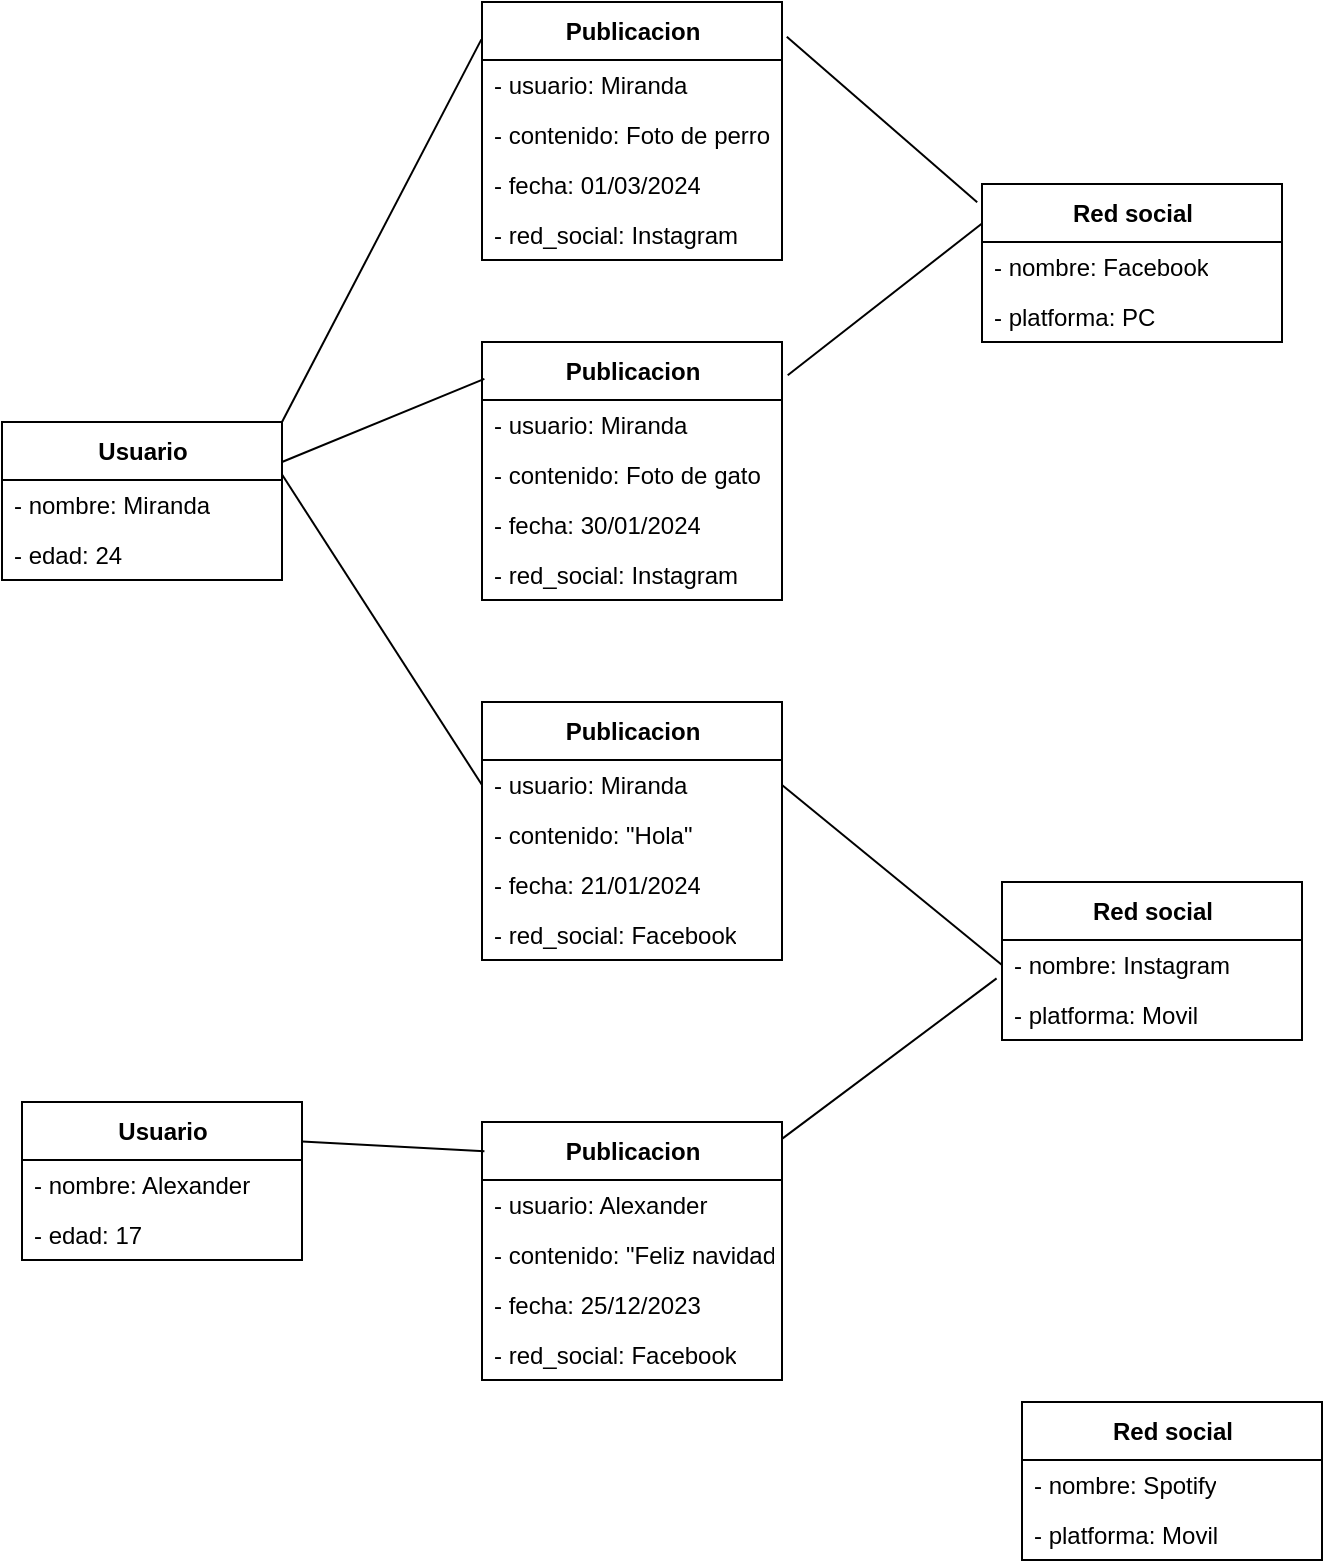 <mxfile>
    <diagram id="Mf8dK57lE3pj6ywRgIBl" name="Page-1">
        <mxGraphModel dx="1211" dy="1349" grid="1" gridSize="10" guides="1" tooltips="1" connect="1" arrows="1" fold="1" page="1" pageScale="1" pageWidth="850" pageHeight="1100" background="#ffffff" math="0" shadow="0">
            <root>
                <mxCell id="0"/>
                <mxCell id="1" parent="0"/>
                <mxCell id="2" value="Usuario" style="swimlane;fontStyle=1;align=center;verticalAlign=middle;childLayout=stackLayout;horizontal=1;startSize=29;horizontalStack=0;resizeParent=1;resizeParentMax=0;resizeLast=0;collapsible=0;marginBottom=0;html=1;fillColor=#FFFFFF;fontColor=#000000;strokeColor=#000000;" parent="1" vertex="1">
                    <mxGeometry x="70" y="320" width="140" height="79" as="geometry"/>
                </mxCell>
                <mxCell id="3" value="- nombre: Miranda" style="text;html=1;strokeColor=none;fillColor=none;align=left;verticalAlign=middle;spacingLeft=4;spacingRight=4;overflow=hidden;rotatable=0;points=[[0,0.5],[1,0.5]];portConstraint=eastwest;fontColor=#000000;" parent="2" vertex="1">
                    <mxGeometry y="29" width="140" height="25" as="geometry"/>
                </mxCell>
                <mxCell id="4" value="- edad: 24" style="text;html=1;strokeColor=none;fillColor=none;align=left;verticalAlign=middle;spacingLeft=4;spacingRight=4;overflow=hidden;rotatable=0;points=[[0,0.5],[1,0.5]];portConstraint=eastwest;fontColor=#000000;" parent="2" vertex="1">
                    <mxGeometry y="54" width="140" height="25" as="geometry"/>
                </mxCell>
                <mxCell id="6" value="Usuario" style="swimlane;fontStyle=1;align=center;verticalAlign=middle;childLayout=stackLayout;horizontal=1;startSize=29;horizontalStack=0;resizeParent=1;resizeParentMax=0;resizeLast=0;collapsible=0;marginBottom=0;html=1;fillColor=#FFFFFF;fontColor=#000000;strokeColor=#000000;" parent="1" vertex="1">
                    <mxGeometry x="80" y="660" width="140" height="79" as="geometry"/>
                </mxCell>
                <mxCell id="7" value="- nombre: Alexander" style="text;html=1;strokeColor=none;fillColor=none;align=left;verticalAlign=middle;spacingLeft=4;spacingRight=4;overflow=hidden;rotatable=0;points=[[0,0.5],[1,0.5]];portConstraint=eastwest;fontColor=#000000;" parent="6" vertex="1">
                    <mxGeometry y="29" width="140" height="25" as="geometry"/>
                </mxCell>
                <mxCell id="8" value="- edad: 17" style="text;html=1;strokeColor=none;fillColor=none;align=left;verticalAlign=middle;spacingLeft=4;spacingRight=4;overflow=hidden;rotatable=0;points=[[0,0.5],[1,0.5]];portConstraint=eastwest;fontColor=#000000;" parent="6" vertex="1">
                    <mxGeometry y="54" width="140" height="25" as="geometry"/>
                </mxCell>
                <mxCell id="14" value="Red social" style="swimlane;fontStyle=1;align=center;verticalAlign=middle;childLayout=stackLayout;horizontal=1;startSize=29;horizontalStack=0;resizeParent=1;resizeParentMax=0;resizeLast=0;collapsible=0;marginBottom=0;html=1;fillColor=#FFFFFF;fontColor=#000000;strokeColor=#000000;" parent="1" vertex="1">
                    <mxGeometry x="570" y="550" width="150" height="79" as="geometry"/>
                </mxCell>
                <mxCell id="15" value="- nombre: Instagram" style="text;html=1;strokeColor=none;fillColor=none;align=left;verticalAlign=middle;spacingLeft=4;spacingRight=4;overflow=hidden;rotatable=0;points=[[0,0.5],[1,0.5]];portConstraint=eastwest;fontColor=#000000;" parent="14" vertex="1">
                    <mxGeometry y="29" width="150" height="25" as="geometry"/>
                </mxCell>
                <mxCell id="16" value="- platforma: Movil" style="text;html=1;strokeColor=none;fillColor=none;align=left;verticalAlign=middle;spacingLeft=4;spacingRight=4;overflow=hidden;rotatable=0;points=[[0,0.5],[1,0.5]];portConstraint=eastwest;fontColor=#000000;" parent="14" vertex="1">
                    <mxGeometry y="54" width="150" height="25" as="geometry"/>
                </mxCell>
                <mxCell id="26" value="Publicacion" style="swimlane;fontStyle=1;align=center;verticalAlign=middle;childLayout=stackLayout;horizontal=1;startSize=29;horizontalStack=0;resizeParent=1;resizeParentMax=0;resizeLast=0;collapsible=0;marginBottom=0;html=1;fillColor=#FFFFFF;fontColor=#000000;strokeColor=#000000;" parent="1" vertex="1">
                    <mxGeometry x="310" y="460" width="150" height="129" as="geometry"/>
                </mxCell>
                <mxCell id="27" value="- usuario: Miranda" style="text;html=1;strokeColor=none;fillColor=none;align=left;verticalAlign=middle;spacingLeft=4;spacingRight=4;overflow=hidden;rotatable=0;points=[[0,0.5],[1,0.5]];portConstraint=eastwest;fontColor=#000000;" parent="26" vertex="1">
                    <mxGeometry y="29" width="150" height="25" as="geometry"/>
                </mxCell>
                <mxCell id="33" value="- contenido: &quot;Hola&quot;" style="text;html=1;strokeColor=none;fillColor=none;align=left;verticalAlign=middle;spacingLeft=4;spacingRight=4;overflow=hidden;rotatable=0;points=[[0,0.5],[1,0.5]];portConstraint=eastwest;fontColor=#000000;" parent="26" vertex="1">
                    <mxGeometry y="54" width="150" height="25" as="geometry"/>
                </mxCell>
                <mxCell id="28" value="- fecha: 21/01/2024" style="text;html=1;strokeColor=none;fillColor=none;align=left;verticalAlign=middle;spacingLeft=4;spacingRight=4;overflow=hidden;rotatable=0;points=[[0,0.5],[1,0.5]];portConstraint=eastwest;fontColor=#000000;" parent="26" vertex="1">
                    <mxGeometry y="79" width="150" height="25" as="geometry"/>
                </mxCell>
                <mxCell id="53" value="- red_social: Facebook" style="text;html=1;strokeColor=none;fillColor=none;align=left;verticalAlign=middle;spacingLeft=4;spacingRight=4;overflow=hidden;rotatable=0;points=[[0,0.5],[1,0.5]];portConstraint=eastwest;fontColor=#000000;" vertex="1" parent="26">
                    <mxGeometry y="104" width="150" height="25" as="geometry"/>
                </mxCell>
                <mxCell id="29" value="" style="endArrow=none;html=1;fontColor=#000000;strokeColor=#000000;entryX=1;entryY=-0.11;entryDx=0;entryDy=0;exitX=0;exitY=0.5;exitDx=0;exitDy=0;entryPerimeter=0;" parent="1" source="27" target="3" edge="1">
                    <mxGeometry width="50" height="50" relative="1" as="geometry">
                        <mxPoint x="400" y="630" as="sourcePoint"/>
                        <mxPoint x="450" y="580" as="targetPoint"/>
                    </mxGeometry>
                </mxCell>
                <mxCell id="30" value="" style="endArrow=none;html=1;fontColor=#000000;strokeColor=#000000;entryX=0;entryY=0.5;entryDx=0;entryDy=0;exitX=1;exitY=0.5;exitDx=0;exitDy=0;" parent="1" source="27" target="15" edge="1">
                    <mxGeometry width="50" height="50" relative="1" as="geometry">
                        <mxPoint x="320" y="171.5" as="sourcePoint"/>
                        <mxPoint x="240" y="171.5" as="targetPoint"/>
                    </mxGeometry>
                </mxCell>
                <mxCell id="39" value="Red social" style="swimlane;fontStyle=1;align=center;verticalAlign=middle;childLayout=stackLayout;horizontal=1;startSize=29;horizontalStack=0;resizeParent=1;resizeParentMax=0;resizeLast=0;collapsible=0;marginBottom=0;html=1;fillColor=#FFFFFF;fontColor=#000000;strokeColor=#000000;" vertex="1" parent="1">
                    <mxGeometry x="560" y="201" width="150" height="79" as="geometry"/>
                </mxCell>
                <mxCell id="40" value="- nombre: Facebook" style="text;html=1;strokeColor=none;fillColor=none;align=left;verticalAlign=middle;spacingLeft=4;spacingRight=4;overflow=hidden;rotatable=0;points=[[0,0.5],[1,0.5]];portConstraint=eastwest;fontColor=#000000;" vertex="1" parent="39">
                    <mxGeometry y="29" width="150" height="25" as="geometry"/>
                </mxCell>
                <mxCell id="41" value="- platforma: PC" style="text;html=1;strokeColor=none;fillColor=none;align=left;verticalAlign=middle;spacingLeft=4;spacingRight=4;overflow=hidden;rotatable=0;points=[[0,0.5],[1,0.5]];portConstraint=eastwest;fontColor=#000000;" vertex="1" parent="39">
                    <mxGeometry y="54" width="150" height="25" as="geometry"/>
                </mxCell>
                <mxCell id="42" value="Red social" style="swimlane;fontStyle=1;align=center;verticalAlign=middle;childLayout=stackLayout;horizontal=1;startSize=29;horizontalStack=0;resizeParent=1;resizeParentMax=0;resizeLast=0;collapsible=0;marginBottom=0;html=1;fillColor=#FFFFFF;fontColor=#000000;strokeColor=#000000;" vertex="1" parent="1">
                    <mxGeometry x="580" y="810" width="150" height="79" as="geometry"/>
                </mxCell>
                <mxCell id="43" value="- nombre: Spotify" style="text;html=1;strokeColor=none;fillColor=none;align=left;verticalAlign=middle;spacingLeft=4;spacingRight=4;overflow=hidden;rotatable=0;points=[[0,0.5],[1,0.5]];portConstraint=eastwest;fontColor=#000000;" vertex="1" parent="42">
                    <mxGeometry y="29" width="150" height="25" as="geometry"/>
                </mxCell>
                <mxCell id="44" value="- platforma: Movil" style="text;html=1;strokeColor=none;fillColor=none;align=left;verticalAlign=middle;spacingLeft=4;spacingRight=4;overflow=hidden;rotatable=0;points=[[0,0.5],[1,0.5]];portConstraint=eastwest;fontColor=#000000;" vertex="1" parent="42">
                    <mxGeometry y="54" width="150" height="25" as="geometry"/>
                </mxCell>
                <mxCell id="45" value="Publicacion" style="swimlane;fontStyle=1;align=center;verticalAlign=middle;childLayout=stackLayout;horizontal=1;startSize=29;horizontalStack=0;resizeParent=1;resizeParentMax=0;resizeLast=0;collapsible=0;marginBottom=0;html=1;fillColor=#FFFFFF;fontColor=#000000;strokeColor=#000000;" vertex="1" parent="1">
                    <mxGeometry x="310" y="280" width="150" height="129" as="geometry"/>
                </mxCell>
                <mxCell id="46" value="- usuario: Miranda" style="text;html=1;strokeColor=none;fillColor=none;align=left;verticalAlign=middle;spacingLeft=4;spacingRight=4;overflow=hidden;rotatable=0;points=[[0,0.5],[1,0.5]];portConstraint=eastwest;fontColor=#000000;" vertex="1" parent="45">
                    <mxGeometry y="29" width="150" height="25" as="geometry"/>
                </mxCell>
                <mxCell id="47" value="- contenido: Foto de gato" style="text;html=1;strokeColor=none;fillColor=none;align=left;verticalAlign=middle;spacingLeft=4;spacingRight=4;overflow=hidden;rotatable=0;points=[[0,0.5],[1,0.5]];portConstraint=eastwest;fontColor=#000000;" vertex="1" parent="45">
                    <mxGeometry y="54" width="150" height="25" as="geometry"/>
                </mxCell>
                <mxCell id="48" value="- fecha: 30/01/2024" style="text;html=1;strokeColor=none;fillColor=none;align=left;verticalAlign=middle;spacingLeft=4;spacingRight=4;overflow=hidden;rotatable=0;points=[[0,0.5],[1,0.5]];portConstraint=eastwest;fontColor=#000000;" vertex="1" parent="45">
                    <mxGeometry y="79" width="150" height="25" as="geometry"/>
                </mxCell>
                <mxCell id="54" value="- red_social: Instagram" style="text;html=1;strokeColor=none;fillColor=none;align=left;verticalAlign=middle;spacingLeft=4;spacingRight=4;overflow=hidden;rotatable=0;points=[[0,0.5],[1,0.5]];portConstraint=eastwest;fontColor=#000000;" vertex="1" parent="45">
                    <mxGeometry y="104" width="150" height="25" as="geometry"/>
                </mxCell>
                <mxCell id="55" value="Publicacion" style="swimlane;fontStyle=1;align=center;verticalAlign=middle;childLayout=stackLayout;horizontal=1;startSize=29;horizontalStack=0;resizeParent=1;resizeParentMax=0;resizeLast=0;collapsible=0;marginBottom=0;html=1;fillColor=#FFFFFF;fontColor=#000000;strokeColor=#000000;" vertex="1" parent="1">
                    <mxGeometry x="310" y="670" width="150" height="129" as="geometry"/>
                </mxCell>
                <mxCell id="56" value="- usuario: Alexander" style="text;html=1;strokeColor=none;fillColor=none;align=left;verticalAlign=middle;spacingLeft=4;spacingRight=4;overflow=hidden;rotatable=0;points=[[0,0.5],[1,0.5]];portConstraint=eastwest;fontColor=#000000;" vertex="1" parent="55">
                    <mxGeometry y="29" width="150" height="25" as="geometry"/>
                </mxCell>
                <mxCell id="57" value="- contenido: &quot;Feliz navidad&quot;" style="text;html=1;strokeColor=none;fillColor=none;align=left;verticalAlign=middle;spacingLeft=4;spacingRight=4;overflow=hidden;rotatable=0;points=[[0,0.5],[1,0.5]];portConstraint=eastwest;fontColor=#000000;" vertex="1" parent="55">
                    <mxGeometry y="54" width="150" height="25" as="geometry"/>
                </mxCell>
                <mxCell id="58" value="- fecha: 25/12/2023" style="text;html=1;strokeColor=none;fillColor=none;align=left;verticalAlign=middle;spacingLeft=4;spacingRight=4;overflow=hidden;rotatable=0;points=[[0,0.5],[1,0.5]];portConstraint=eastwest;fontColor=#000000;" vertex="1" parent="55">
                    <mxGeometry y="79" width="150" height="25" as="geometry"/>
                </mxCell>
                <mxCell id="59" value="- red_social: Facebook" style="text;html=1;strokeColor=none;fillColor=none;align=left;verticalAlign=middle;spacingLeft=4;spacingRight=4;overflow=hidden;rotatable=0;points=[[0,0.5],[1,0.5]];portConstraint=eastwest;fontColor=#000000;" vertex="1" parent="55">
                    <mxGeometry y="104" width="150" height="25" as="geometry"/>
                </mxCell>
                <mxCell id="60" value="Publicacion" style="swimlane;fontStyle=1;align=center;verticalAlign=middle;childLayout=stackLayout;horizontal=1;startSize=29;horizontalStack=0;resizeParent=1;resizeParentMax=0;resizeLast=0;collapsible=0;marginBottom=0;html=1;fillColor=#FFFFFF;fontColor=#000000;strokeColor=#000000;" vertex="1" parent="1">
                    <mxGeometry x="310" y="110" width="150" height="129" as="geometry"/>
                </mxCell>
                <mxCell id="61" value="- usuario: Miranda" style="text;html=1;strokeColor=none;fillColor=none;align=left;verticalAlign=middle;spacingLeft=4;spacingRight=4;overflow=hidden;rotatable=0;points=[[0,0.5],[1,0.5]];portConstraint=eastwest;fontColor=#000000;" vertex="1" parent="60">
                    <mxGeometry y="29" width="150" height="25" as="geometry"/>
                </mxCell>
                <mxCell id="62" value="- contenido: Foto de perro" style="text;html=1;strokeColor=none;fillColor=none;align=left;verticalAlign=middle;spacingLeft=4;spacingRight=4;overflow=hidden;rotatable=0;points=[[0,0.5],[1,0.5]];portConstraint=eastwest;fontColor=#000000;" vertex="1" parent="60">
                    <mxGeometry y="54" width="150" height="25" as="geometry"/>
                </mxCell>
                <mxCell id="63" value="- fecha: 01/03/2024" style="text;html=1;strokeColor=none;fillColor=none;align=left;verticalAlign=middle;spacingLeft=4;spacingRight=4;overflow=hidden;rotatable=0;points=[[0,0.5],[1,0.5]];portConstraint=eastwest;fontColor=#000000;" vertex="1" parent="60">
                    <mxGeometry y="79" width="150" height="25" as="geometry"/>
                </mxCell>
                <mxCell id="64" value="- red_social: Instagram" style="text;html=1;strokeColor=none;fillColor=none;align=left;verticalAlign=middle;spacingLeft=4;spacingRight=4;overflow=hidden;rotatable=0;points=[[0,0.5],[1,0.5]];portConstraint=eastwest;fontColor=#000000;" vertex="1" parent="60">
                    <mxGeometry y="104" width="150" height="25" as="geometry"/>
                </mxCell>
                <mxCell id="65" value="" style="endArrow=none;html=1;fontColor=#000000;strokeColor=#000000;exitX=0.008;exitY=0.143;exitDx=0;exitDy=0;exitPerimeter=0;" edge="1" parent="1" source="45">
                    <mxGeometry width="50" height="50" relative="1" as="geometry">
                        <mxPoint x="320" y="511.5" as="sourcePoint"/>
                        <mxPoint x="210" y="340" as="targetPoint"/>
                    </mxGeometry>
                </mxCell>
                <mxCell id="66" value="" style="endArrow=none;html=1;fontColor=#000000;strokeColor=#000000;entryX=1;entryY=0;entryDx=0;entryDy=0;exitX=-0.002;exitY=0.145;exitDx=0;exitDy=0;exitPerimeter=0;" edge="1" parent="1" source="60" target="2">
                    <mxGeometry width="50" height="50" relative="1" as="geometry">
                        <mxPoint x="315.65" y="308.705" as="sourcePoint"/>
                        <mxPoint x="222.38" y="341.297" as="targetPoint"/>
                    </mxGeometry>
                </mxCell>
                <mxCell id="67" value="" style="endArrow=none;html=1;fontColor=#000000;strokeColor=#000000;entryX=1.019;entryY=0.129;entryDx=0;entryDy=0;exitX=0;exitY=0.25;exitDx=0;exitDy=0;entryPerimeter=0;" edge="1" parent="1" source="39" target="45">
                    <mxGeometry width="50" height="50" relative="1" as="geometry">
                        <mxPoint x="470" y="511.5" as="sourcePoint"/>
                        <mxPoint x="580" y="601.5" as="targetPoint"/>
                    </mxGeometry>
                </mxCell>
                <mxCell id="68" value="" style="endArrow=none;html=1;fontColor=#000000;strokeColor=#000000;entryX=1.016;entryY=0.135;entryDx=0;entryDy=0;exitX=-0.016;exitY=0.116;exitDx=0;exitDy=0;entryPerimeter=0;exitPerimeter=0;" edge="1" parent="1" source="39" target="60">
                    <mxGeometry width="50" height="50" relative="1" as="geometry">
                        <mxPoint x="570" y="230.75" as="sourcePoint"/>
                        <mxPoint x="472.85" y="306.641" as="targetPoint"/>
                    </mxGeometry>
                </mxCell>
                <mxCell id="69" value="" style="endArrow=none;html=1;fontColor=#000000;strokeColor=#000000;entryX=-0.018;entryY=0.768;entryDx=0;entryDy=0;entryPerimeter=0;" edge="1" parent="1" source="55" target="15">
                    <mxGeometry width="50" height="50" relative="1" as="geometry">
                        <mxPoint x="470" y="511.5" as="sourcePoint"/>
                        <mxPoint x="580" y="601.5" as="targetPoint"/>
                    </mxGeometry>
                </mxCell>
                <mxCell id="70" value="" style="endArrow=none;html=1;fontColor=#000000;strokeColor=#000000;entryX=0.008;entryY=0.113;entryDx=0;entryDy=0;entryPerimeter=0;exitX=1;exitY=0.25;exitDx=0;exitDy=0;" edge="1" parent="1" source="6" target="55">
                    <mxGeometry width="50" height="50" relative="1" as="geometry">
                        <mxPoint x="470" y="688.425" as="sourcePoint"/>
                        <mxPoint x="577.3" y="608.2" as="targetPoint"/>
                    </mxGeometry>
                </mxCell>
            </root>
        </mxGraphModel>
    </diagram>
</mxfile>